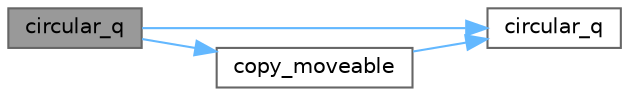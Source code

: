 digraph "circular_q"
{
 // LATEX_PDF_SIZE
  bgcolor="transparent";
  edge [fontname=Helvetica,fontsize=10,labelfontname=Helvetica,labelfontsize=10];
  node [fontname=Helvetica,fontsize=10,shape=box,height=0.2,width=0.4];
  rankdir="LR";
  Node1 [id="Node000001",label="circular_q",height=0.2,width=0.4,color="gray40", fillcolor="grey60", style="filled", fontcolor="black",tooltip=" "];
  Node1 -> Node2 [id="edge1_Node000001_Node000002",color="steelblue1",style="solid",tooltip=" "];
  Node2 [id="Node000002",label="circular_q",height=0.2,width=0.4,color="grey40", fillcolor="white", style="filled",URL="$classspdlog_1_1details_1_1circular__q.html#a7e4ced03d09bfcc74e8840ac798d5ac1",tooltip=" "];
  Node1 -> Node3 [id="edge2_Node000001_Node000003",color="steelblue1",style="solid",tooltip=" "];
  Node3 [id="Node000003",label="copy_moveable",height=0.2,width=0.4,color="grey40", fillcolor="white", style="filled",URL="$classspdlog_1_1details_1_1circular__q.html#a3e41e720b292dae1c2eabcf275a02a81",tooltip=" "];
  Node3 -> Node2 [id="edge3_Node000003_Node000002",color="steelblue1",style="solid",tooltip=" "];
}
